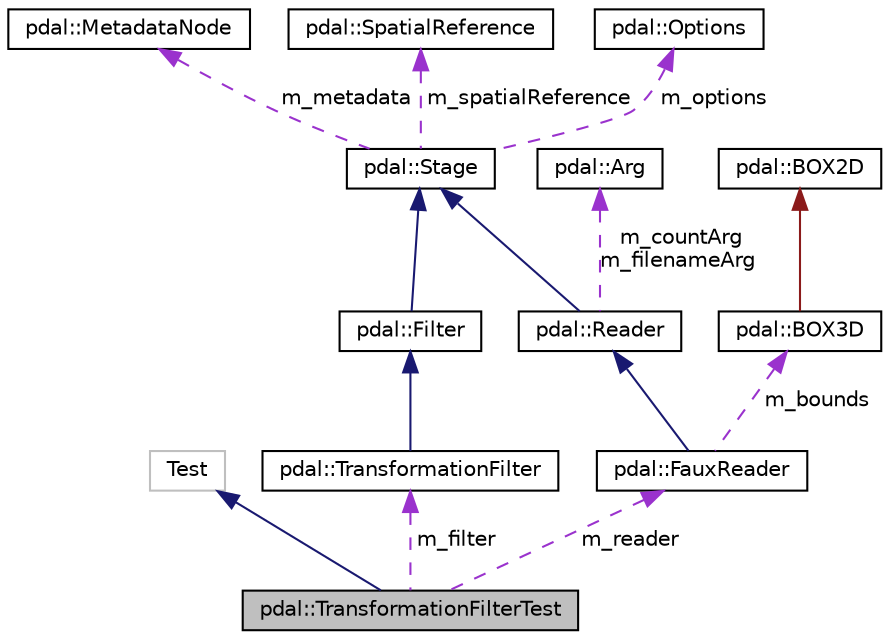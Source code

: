 digraph "pdal::TransformationFilterTest"
{
  edge [fontname="Helvetica",fontsize="10",labelfontname="Helvetica",labelfontsize="10"];
  node [fontname="Helvetica",fontsize="10",shape=record];
  Node1 [label="pdal::TransformationFilterTest",height=0.2,width=0.4,color="black", fillcolor="grey75", style="filled", fontcolor="black"];
  Node2 -> Node1 [dir="back",color="midnightblue",fontsize="10",style="solid",fontname="Helvetica"];
  Node2 [label="Test",height=0.2,width=0.4,color="grey75", fillcolor="white", style="filled"];
  Node3 -> Node1 [dir="back",color="darkorchid3",fontsize="10",style="dashed",label=" m_reader" ,fontname="Helvetica"];
  Node3 [label="pdal::FauxReader",height=0.2,width=0.4,color="black", fillcolor="white", style="filled",URL="$classpdal_1_1FauxReader.html"];
  Node4 -> Node3 [dir="back",color="midnightblue",fontsize="10",style="solid",fontname="Helvetica"];
  Node4 [label="pdal::Reader",height=0.2,width=0.4,color="black", fillcolor="white", style="filled",URL="$classpdal_1_1Reader.html"];
  Node5 -> Node4 [dir="back",color="midnightblue",fontsize="10",style="solid",fontname="Helvetica"];
  Node5 [label="pdal::Stage",height=0.2,width=0.4,color="black", fillcolor="white", style="filled",URL="$classpdal_1_1Stage.html"];
  Node6 -> Node5 [dir="back",color="darkorchid3",fontsize="10",style="dashed",label=" m_metadata" ,fontname="Helvetica"];
  Node6 [label="pdal::MetadataNode",height=0.2,width=0.4,color="black", fillcolor="white", style="filled",URL="$classpdal_1_1MetadataNode.html"];
  Node7 -> Node5 [dir="back",color="darkorchid3",fontsize="10",style="dashed",label=" m_spatialReference" ,fontname="Helvetica"];
  Node7 [label="pdal::SpatialReference",height=0.2,width=0.4,color="black", fillcolor="white", style="filled",URL="$classpdal_1_1SpatialReference.html"];
  Node8 -> Node5 [dir="back",color="darkorchid3",fontsize="10",style="dashed",label=" m_options" ,fontname="Helvetica"];
  Node8 [label="pdal::Options",height=0.2,width=0.4,color="black", fillcolor="white", style="filled",URL="$classpdal_1_1Options.html"];
  Node9 -> Node4 [dir="back",color="darkorchid3",fontsize="10",style="dashed",label=" m_countArg\nm_filenameArg" ,fontname="Helvetica"];
  Node9 [label="pdal::Arg",height=0.2,width=0.4,color="black", fillcolor="white", style="filled",URL="$classpdal_1_1Arg.html"];
  Node10 -> Node3 [dir="back",color="darkorchid3",fontsize="10",style="dashed",label=" m_bounds" ,fontname="Helvetica"];
  Node10 [label="pdal::BOX3D",height=0.2,width=0.4,color="black", fillcolor="white", style="filled",URL="$classpdal_1_1BOX3D.html"];
  Node11 -> Node10 [dir="back",color="firebrick4",fontsize="10",style="solid",fontname="Helvetica"];
  Node11 [label="pdal::BOX2D",height=0.2,width=0.4,color="black", fillcolor="white", style="filled",URL="$classpdal_1_1BOX2D.html"];
  Node12 -> Node1 [dir="back",color="darkorchid3",fontsize="10",style="dashed",label=" m_filter" ,fontname="Helvetica"];
  Node12 [label="pdal::TransformationFilter",height=0.2,width=0.4,color="black", fillcolor="white", style="filled",URL="$classpdal_1_1TransformationFilter.html"];
  Node13 -> Node12 [dir="back",color="midnightblue",fontsize="10",style="solid",fontname="Helvetica"];
  Node13 [label="pdal::Filter",height=0.2,width=0.4,color="black", fillcolor="white", style="filled",URL="$classpdal_1_1Filter.html"];
  Node5 -> Node13 [dir="back",color="midnightblue",fontsize="10",style="solid",fontname="Helvetica"];
}
